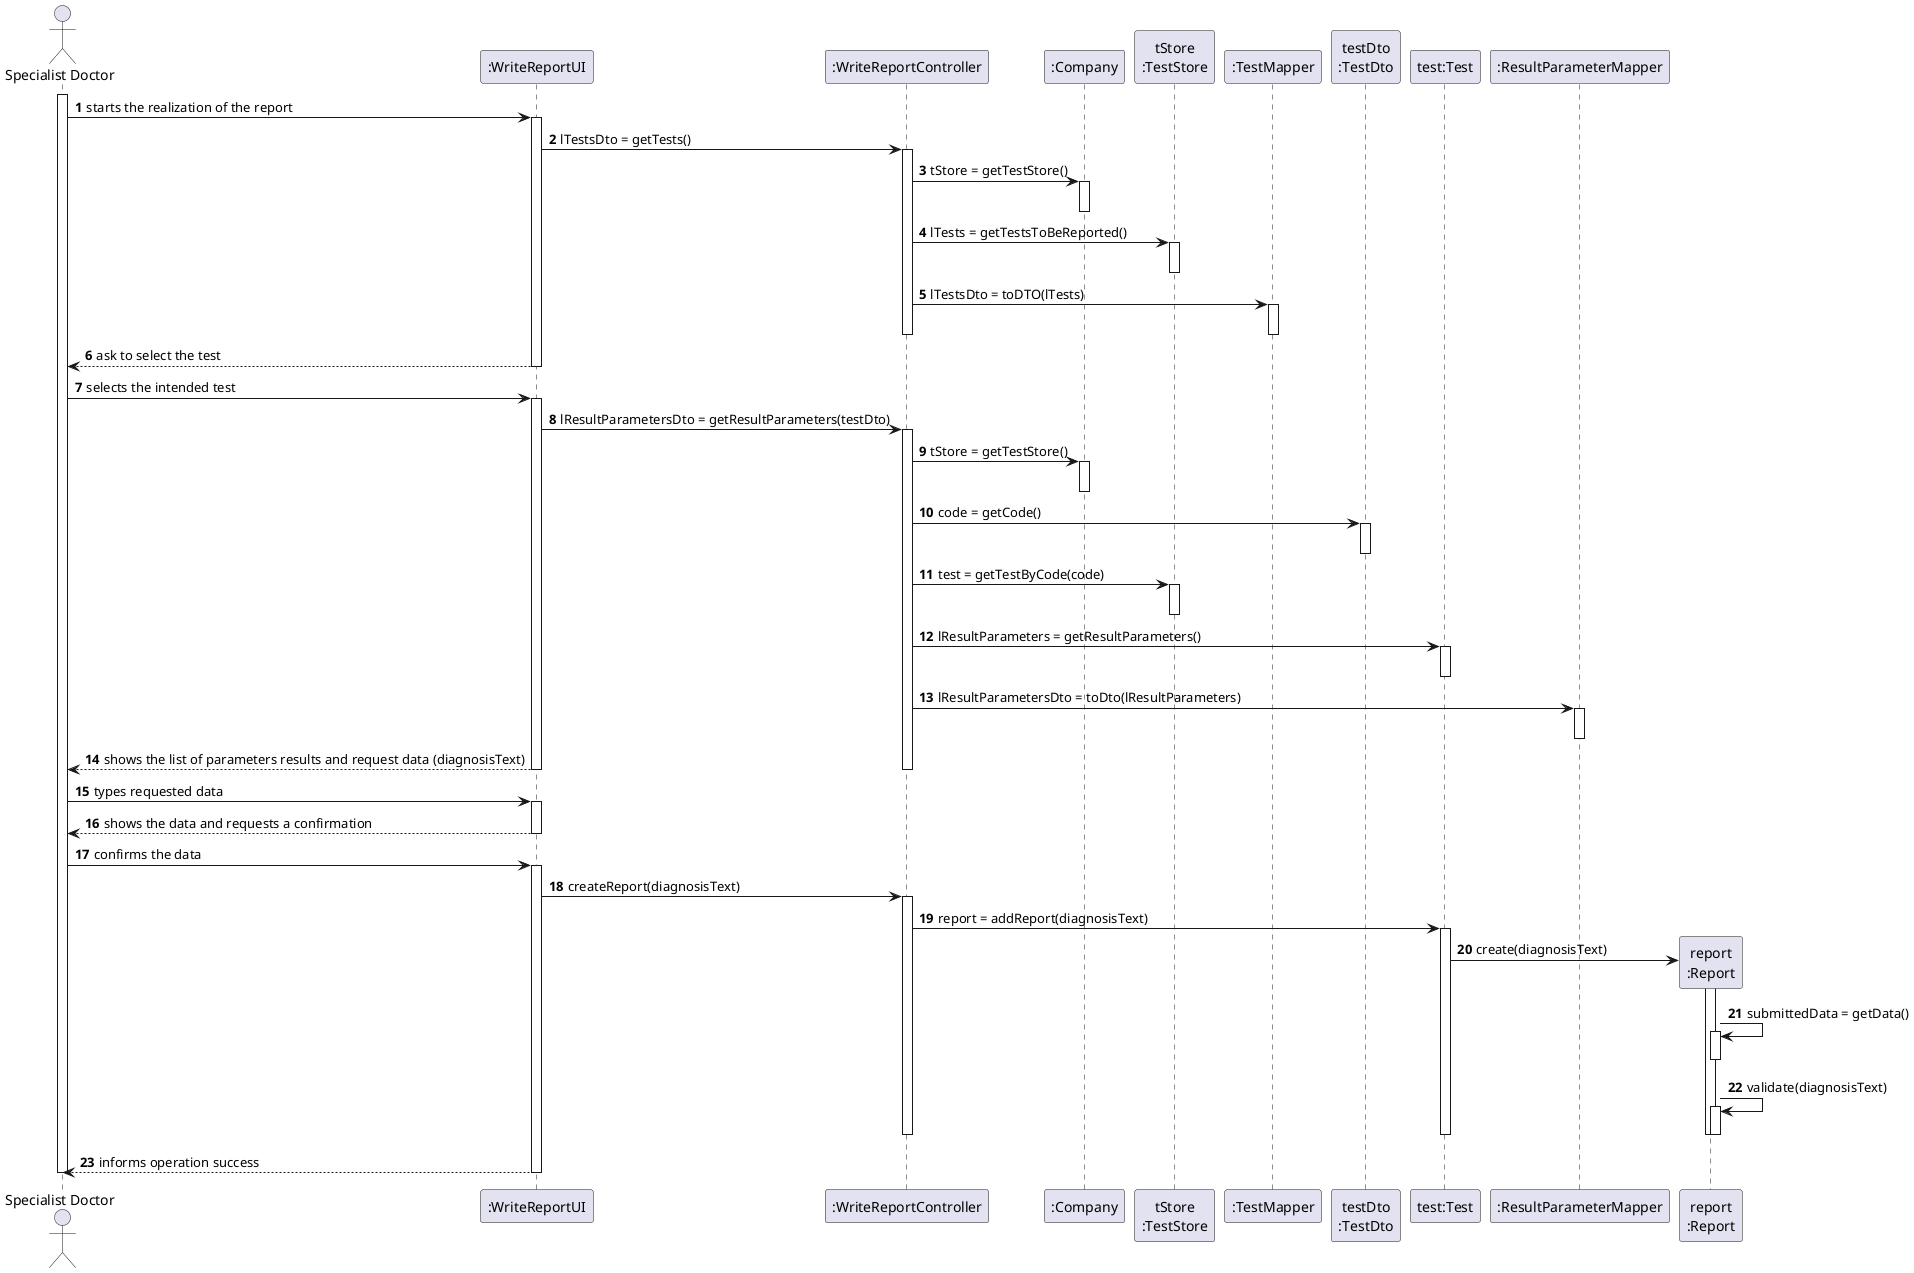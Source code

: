 @startuml
actor "Specialist Doctor" as SD
participant ":WriteReportUI" as Interface
participant ":WriteReportController" as Controller
participant ":Company" as Company
participant "tStore\n:TestStore" as tStore
participant ":TestMapper" as TestMapper
participant "testDto\n:TestDto" as TestDto
participant "test:Test" as Test
participant ":ResultParameterMapper" as RLmapper
participant "report\n:Report" as Report

autonumber
activate SD
SD -> Interface: starts the realization of the report
activate Interface
Interface -> Controller: lTestsDto = getTests()
activate Controller
Controller -> Company: tStore = getTestStore()
activate Company
deactivate Company
Controller -> tStore: lTests = getTestsToBeReported()
activate tStore
deactivate tStore
Controller -> TestMapper: lTestsDto = toDTO(lTests)
activate TestMapper
deactivate TestMapper
deactivate Controller
Interface --> SD: ask to select the test
deactivate Interface
SD -> Interface: selects the intended test
activate Interface
Interface -> Controller: lResultParametersDto = getResultParameters(testDto)
activate Controller
Controller -> Company: tStore = getTestStore()
activate Company
deactivate Company
Controller -> TestDto: code = getCode()
activate TestDto
deactivate TestDto
Controller -> tStore: test = getTestByCode(code)
activate tStore
deactivate tStore
Controller -> Test: lResultParameters = getResultParameters()
activate Test
deactivate Test
Controller -> RLmapper: lResultParametersDto = toDto(lResultParameters)
activate RLmapper
deactivate RLmapper
Interface --> SD: shows the list of parameters results and request data (diagnosisText)
deactivate Controller
deactivate Interface
SD -> Interface: types requested data
activate Interface
Interface --> SD: shows the data and requests a confirmation
deactivate Interface
SD -> Interface: confirms the data
activate Interface
Interface -> Controller: createReport(diagnosisText)
activate Controller
Controller -> Test: report = addReport(diagnosisText)
activate Test
Test -> Report**: create(diagnosisText)
activate Report
Report -> Report: submittedData = getData()
activate Report
deactivate Report
Report -> Report: validate(diagnosisText)
activate Report
deactivate Report
deactivate Report
deactivate Test
deactivate Controller
Interface --> SD: informs operation success
deactivate Interface
deactivate SD


@enduml